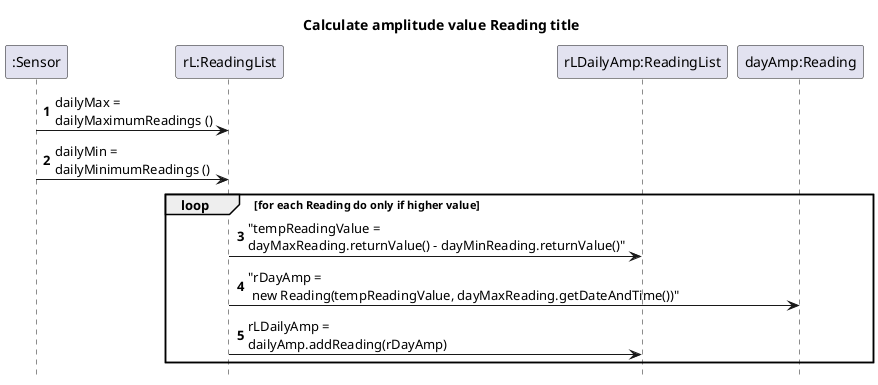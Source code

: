 @startuml
title Calculate amplitude value Reading title
autonumber
hidefootbox

":Sensor"-> "rL:ReadingList": dailyMax = \ndailyMaximumReadings ()
":Sensor"-> "rL:ReadingList": dailyMin = \ndailyMinimumReadings ()
loop for each Reading do only if higher value
"rL:ReadingList" -> "rLDailyAmp:ReadingList": "tempReadingValue = \ndayMaxReading.returnValue() - dayMinReading.returnValue()"
"rL:ReadingList" -> "dayAmp:Reading": "rDayAmp = \n new Reading(tempReadingValue, dayMaxReading.getDateAndTime())"
 "rL:ReadingList" -> "rLDailyAmp:ReadingList": rLDailyAmp = \ndailyAmp.addReading(rDayAmp)
end

@enduml